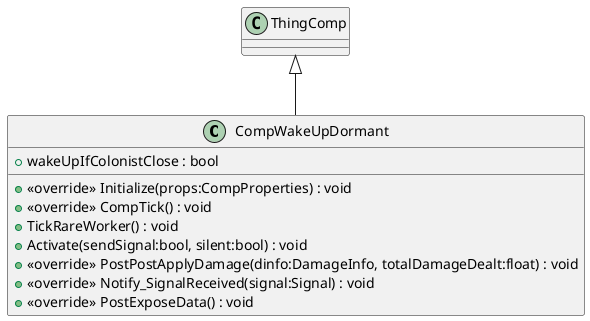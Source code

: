 @startuml
class CompWakeUpDormant {
    + wakeUpIfColonistClose : bool
    + <<override>> Initialize(props:CompProperties) : void
    + <<override>> CompTick() : void
    + TickRareWorker() : void
    + Activate(sendSignal:bool, silent:bool) : void
    + <<override>> PostPostApplyDamage(dinfo:DamageInfo, totalDamageDealt:float) : void
    + <<override>> Notify_SignalReceived(signal:Signal) : void
    + <<override>> PostExposeData() : void
}
ThingComp <|-- CompWakeUpDormant
@enduml
